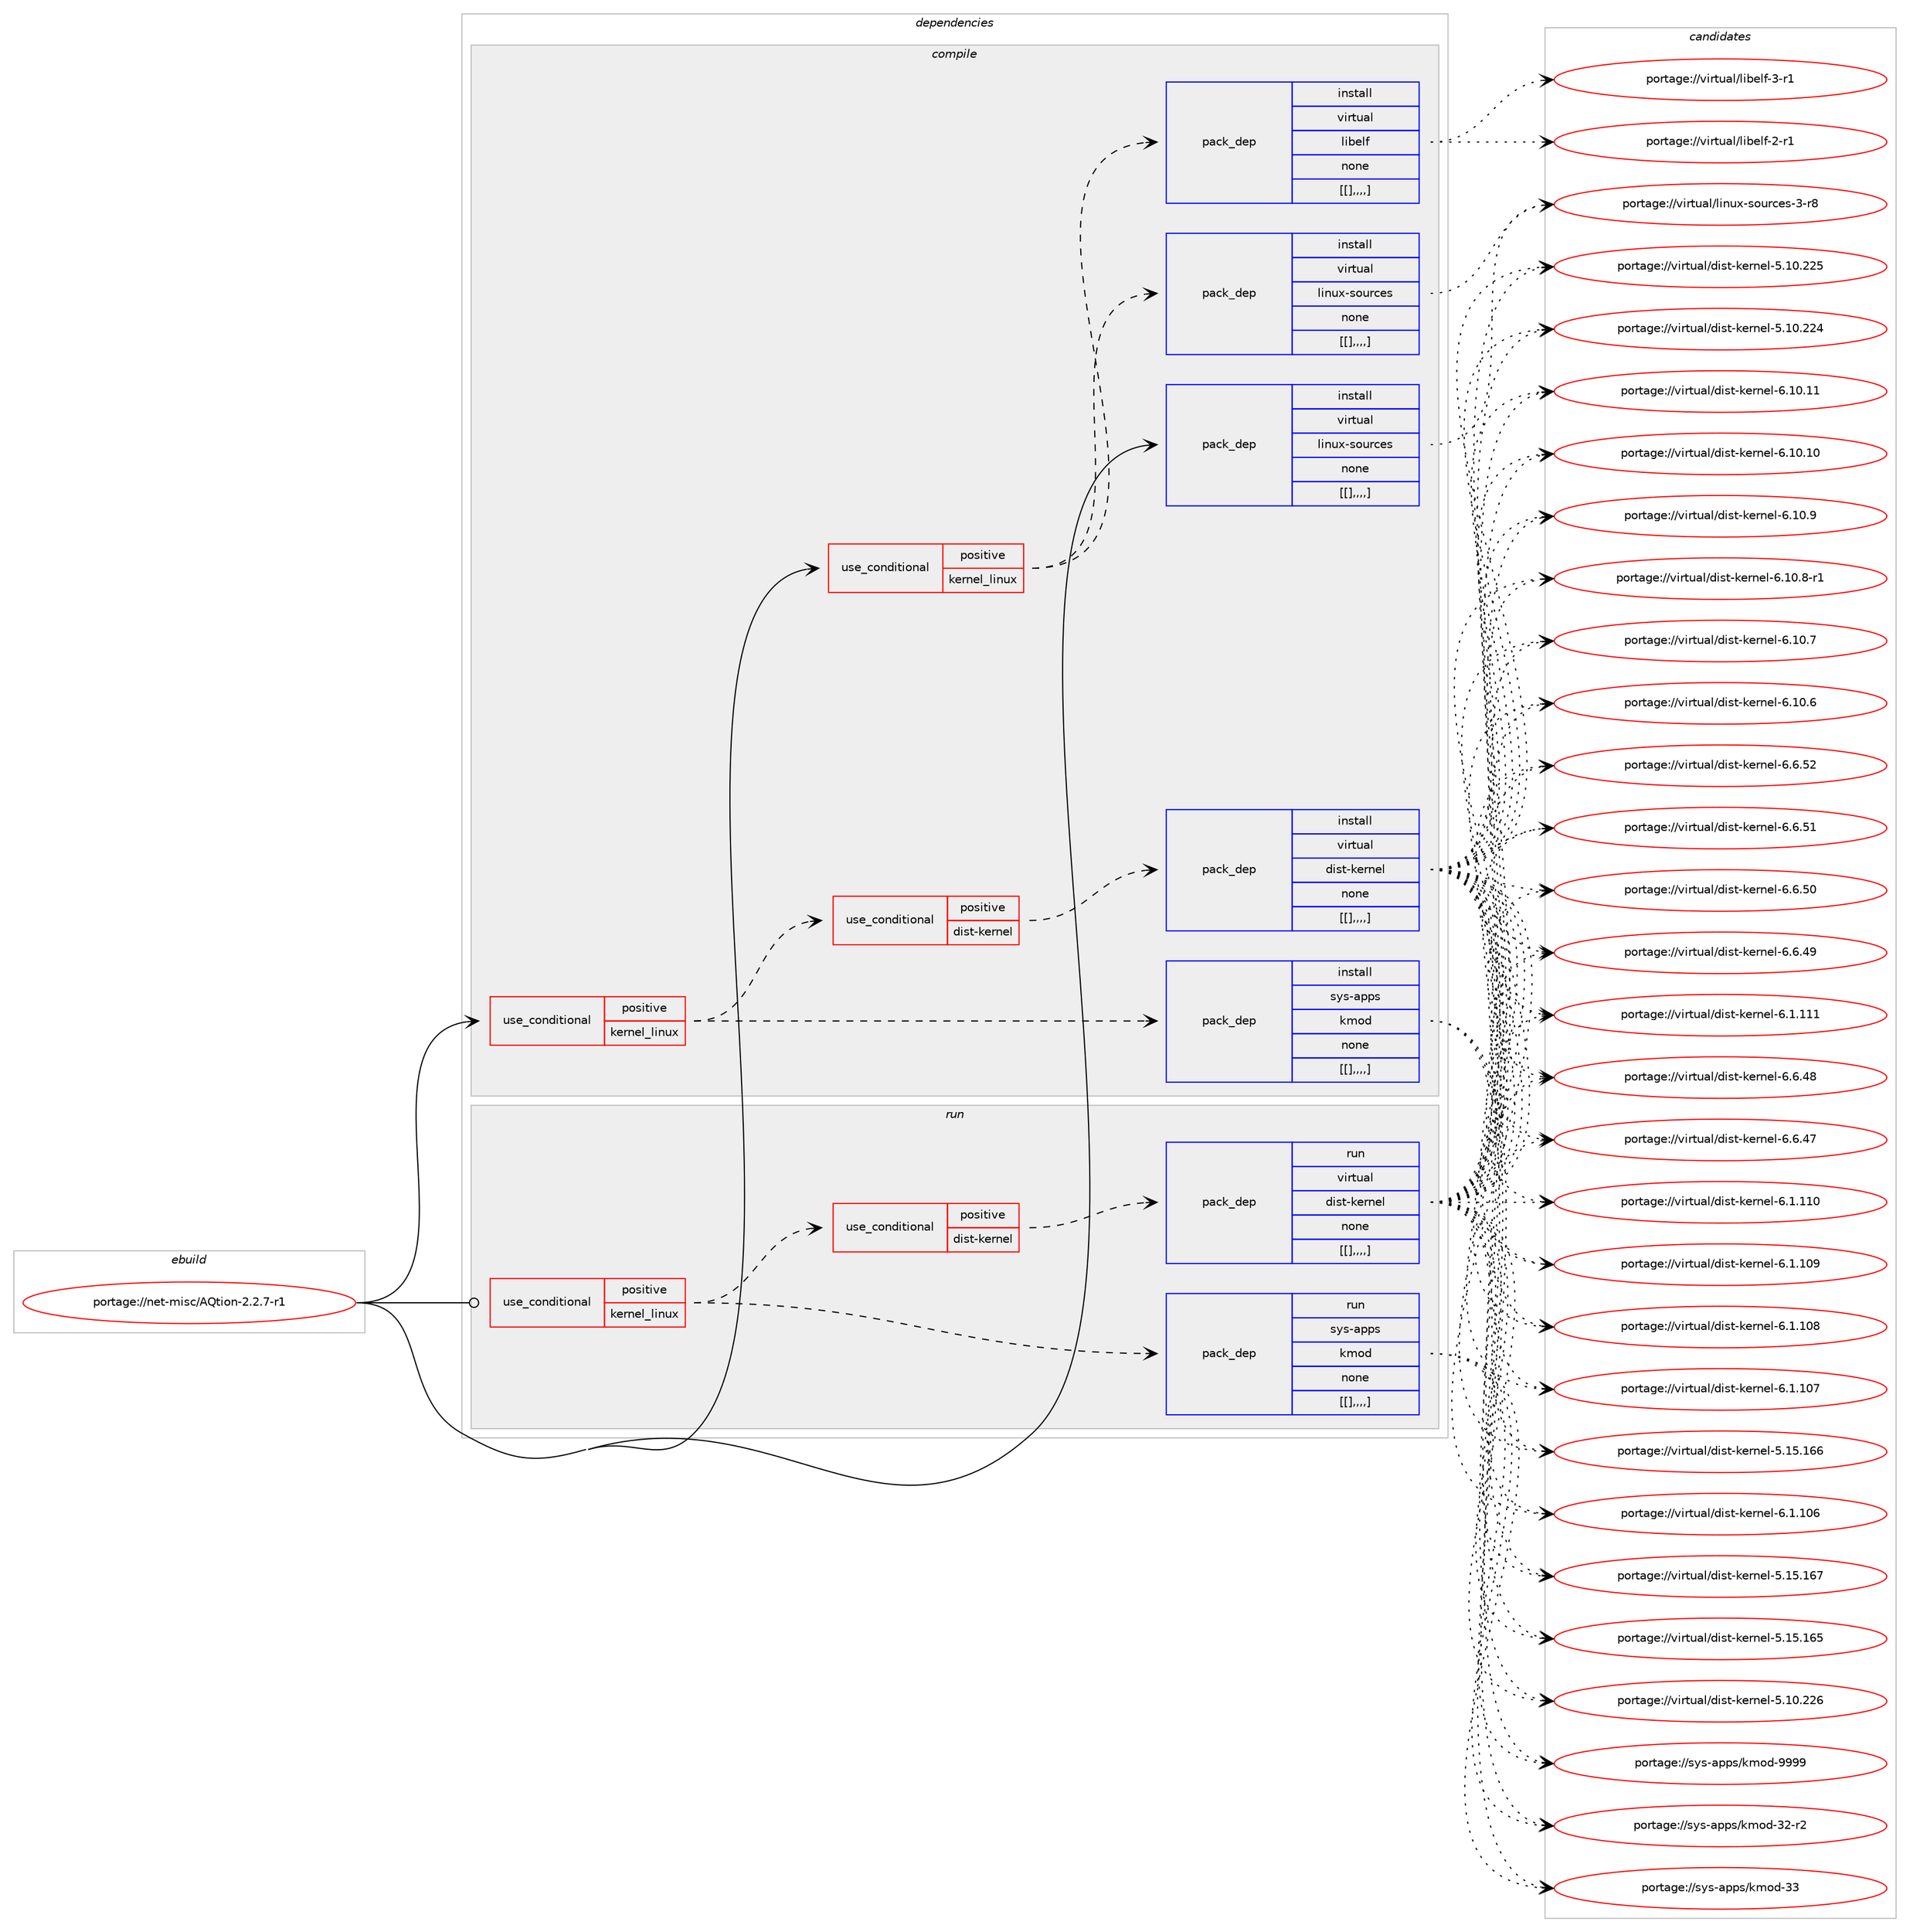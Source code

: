 digraph prolog {

# *************
# Graph options
# *************

newrank=true;
concentrate=true;
compound=true;
graph [rankdir=LR,fontname=Helvetica,fontsize=10,ranksep=1.5];#, ranksep=2.5, nodesep=0.2];
edge  [arrowhead=vee];
node  [fontname=Helvetica,fontsize=10];

# **********
# The ebuild
# **********

subgraph cluster_leftcol {
color=gray;
label=<<i>ebuild</i>>;
id [label="portage://net-misc/AQtion-2.2.7-r1", color=red, width=4, href="../net-misc/AQtion-2.2.7-r1.svg"];
}

# ****************
# The dependencies
# ****************

subgraph cluster_midcol {
color=gray;
label=<<i>dependencies</i>>;
subgraph cluster_compile {
fillcolor="#eeeeee";
style=filled;
label=<<i>compile</i>>;
subgraph cond99723 {
dependency376735 [label=<<TABLE BORDER="0" CELLBORDER="1" CELLSPACING="0" CELLPADDING="4"><TR><TD ROWSPAN="3" CELLPADDING="10">use_conditional</TD></TR><TR><TD>positive</TD></TR><TR><TD>kernel_linux</TD></TR></TABLE>>, shape=none, color=red];
subgraph pack274310 {
dependency376736 [label=<<TABLE BORDER="0" CELLBORDER="1" CELLSPACING="0" CELLPADDING="4" WIDTH="220"><TR><TD ROWSPAN="6" CELLPADDING="30">pack_dep</TD></TR><TR><TD WIDTH="110">install</TD></TR><TR><TD>sys-apps</TD></TR><TR><TD>kmod</TD></TR><TR><TD>none</TD></TR><TR><TD>[[],,,,]</TD></TR></TABLE>>, shape=none, color=blue];
}
dependency376735:e -> dependency376736:w [weight=20,style="dashed",arrowhead="vee"];
subgraph cond99724 {
dependency376737 [label=<<TABLE BORDER="0" CELLBORDER="1" CELLSPACING="0" CELLPADDING="4"><TR><TD ROWSPAN="3" CELLPADDING="10">use_conditional</TD></TR><TR><TD>positive</TD></TR><TR><TD>dist-kernel</TD></TR></TABLE>>, shape=none, color=red];
subgraph pack274311 {
dependency376738 [label=<<TABLE BORDER="0" CELLBORDER="1" CELLSPACING="0" CELLPADDING="4" WIDTH="220"><TR><TD ROWSPAN="6" CELLPADDING="30">pack_dep</TD></TR><TR><TD WIDTH="110">install</TD></TR><TR><TD>virtual</TD></TR><TR><TD>dist-kernel</TD></TR><TR><TD>none</TD></TR><TR><TD>[[],,,,]</TD></TR></TABLE>>, shape=none, color=blue];
}
dependency376737:e -> dependency376738:w [weight=20,style="dashed",arrowhead="vee"];
}
dependency376735:e -> dependency376737:w [weight=20,style="dashed",arrowhead="vee"];
}
id:e -> dependency376735:w [weight=20,style="solid",arrowhead="vee"];
subgraph cond99725 {
dependency376739 [label=<<TABLE BORDER="0" CELLBORDER="1" CELLSPACING="0" CELLPADDING="4"><TR><TD ROWSPAN="3" CELLPADDING="10">use_conditional</TD></TR><TR><TD>positive</TD></TR><TR><TD>kernel_linux</TD></TR></TABLE>>, shape=none, color=red];
subgraph pack274312 {
dependency376740 [label=<<TABLE BORDER="0" CELLBORDER="1" CELLSPACING="0" CELLPADDING="4" WIDTH="220"><TR><TD ROWSPAN="6" CELLPADDING="30">pack_dep</TD></TR><TR><TD WIDTH="110">install</TD></TR><TR><TD>virtual</TD></TR><TR><TD>linux-sources</TD></TR><TR><TD>none</TD></TR><TR><TD>[[],,,,]</TD></TR></TABLE>>, shape=none, color=blue];
}
dependency376739:e -> dependency376740:w [weight=20,style="dashed",arrowhead="vee"];
subgraph pack274313 {
dependency376741 [label=<<TABLE BORDER="0" CELLBORDER="1" CELLSPACING="0" CELLPADDING="4" WIDTH="220"><TR><TD ROWSPAN="6" CELLPADDING="30">pack_dep</TD></TR><TR><TD WIDTH="110">install</TD></TR><TR><TD>virtual</TD></TR><TR><TD>libelf</TD></TR><TR><TD>none</TD></TR><TR><TD>[[],,,,]</TD></TR></TABLE>>, shape=none, color=blue];
}
dependency376739:e -> dependency376741:w [weight=20,style="dashed",arrowhead="vee"];
}
id:e -> dependency376739:w [weight=20,style="solid",arrowhead="vee"];
subgraph pack274314 {
dependency376742 [label=<<TABLE BORDER="0" CELLBORDER="1" CELLSPACING="0" CELLPADDING="4" WIDTH="220"><TR><TD ROWSPAN="6" CELLPADDING="30">pack_dep</TD></TR><TR><TD WIDTH="110">install</TD></TR><TR><TD>virtual</TD></TR><TR><TD>linux-sources</TD></TR><TR><TD>none</TD></TR><TR><TD>[[],,,,]</TD></TR></TABLE>>, shape=none, color=blue];
}
id:e -> dependency376742:w [weight=20,style="solid",arrowhead="vee"];
}
subgraph cluster_compileandrun {
fillcolor="#eeeeee";
style=filled;
label=<<i>compile and run</i>>;
}
subgraph cluster_run {
fillcolor="#eeeeee";
style=filled;
label=<<i>run</i>>;
subgraph cond99726 {
dependency376743 [label=<<TABLE BORDER="0" CELLBORDER="1" CELLSPACING="0" CELLPADDING="4"><TR><TD ROWSPAN="3" CELLPADDING="10">use_conditional</TD></TR><TR><TD>positive</TD></TR><TR><TD>kernel_linux</TD></TR></TABLE>>, shape=none, color=red];
subgraph pack274315 {
dependency376744 [label=<<TABLE BORDER="0" CELLBORDER="1" CELLSPACING="0" CELLPADDING="4" WIDTH="220"><TR><TD ROWSPAN="6" CELLPADDING="30">pack_dep</TD></TR><TR><TD WIDTH="110">run</TD></TR><TR><TD>sys-apps</TD></TR><TR><TD>kmod</TD></TR><TR><TD>none</TD></TR><TR><TD>[[],,,,]</TD></TR></TABLE>>, shape=none, color=blue];
}
dependency376743:e -> dependency376744:w [weight=20,style="dashed",arrowhead="vee"];
subgraph cond99727 {
dependency376745 [label=<<TABLE BORDER="0" CELLBORDER="1" CELLSPACING="0" CELLPADDING="4"><TR><TD ROWSPAN="3" CELLPADDING="10">use_conditional</TD></TR><TR><TD>positive</TD></TR><TR><TD>dist-kernel</TD></TR></TABLE>>, shape=none, color=red];
subgraph pack274316 {
dependency376746 [label=<<TABLE BORDER="0" CELLBORDER="1" CELLSPACING="0" CELLPADDING="4" WIDTH="220"><TR><TD ROWSPAN="6" CELLPADDING="30">pack_dep</TD></TR><TR><TD WIDTH="110">run</TD></TR><TR><TD>virtual</TD></TR><TR><TD>dist-kernel</TD></TR><TR><TD>none</TD></TR><TR><TD>[[],,,,]</TD></TR></TABLE>>, shape=none, color=blue];
}
dependency376745:e -> dependency376746:w [weight=20,style="dashed",arrowhead="vee"];
}
dependency376743:e -> dependency376745:w [weight=20,style="dashed",arrowhead="vee"];
}
id:e -> dependency376743:w [weight=20,style="solid",arrowhead="odot"];
}
}

# **************
# The candidates
# **************

subgraph cluster_choices {
rank=same;
color=gray;
label=<<i>candidates</i>>;

subgraph choice274310 {
color=black;
nodesep=1;
choice1151211154597112112115471071091111004557575757 [label="portage://sys-apps/kmod-9999", color=red, width=4,href="../sys-apps/kmod-9999.svg"];
choice115121115459711211211547107109111100455151 [label="portage://sys-apps/kmod-33", color=red, width=4,href="../sys-apps/kmod-33.svg"];
choice1151211154597112112115471071091111004551504511450 [label="portage://sys-apps/kmod-32-r2", color=red, width=4,href="../sys-apps/kmod-32-r2.svg"];
dependency376736:e -> choice1151211154597112112115471071091111004557575757:w [style=dotted,weight="100"];
dependency376736:e -> choice115121115459711211211547107109111100455151:w [style=dotted,weight="100"];
dependency376736:e -> choice1151211154597112112115471071091111004551504511450:w [style=dotted,weight="100"];
}
subgraph choice274311 {
color=black;
nodesep=1;
choice1181051141161179710847100105115116451071011141101011084554464948464949 [label="portage://virtual/dist-kernel-6.10.11", color=red, width=4,href="../virtual/dist-kernel-6.10.11.svg"];
choice1181051141161179710847100105115116451071011141101011084554464948464948 [label="portage://virtual/dist-kernel-6.10.10", color=red, width=4,href="../virtual/dist-kernel-6.10.10.svg"];
choice11810511411611797108471001051151164510710111411010110845544649484657 [label="portage://virtual/dist-kernel-6.10.9", color=red, width=4,href="../virtual/dist-kernel-6.10.9.svg"];
choice118105114116117971084710010511511645107101114110101108455446494846564511449 [label="portage://virtual/dist-kernel-6.10.8-r1", color=red, width=4,href="../virtual/dist-kernel-6.10.8-r1.svg"];
choice11810511411611797108471001051151164510710111411010110845544649484655 [label="portage://virtual/dist-kernel-6.10.7", color=red, width=4,href="../virtual/dist-kernel-6.10.7.svg"];
choice11810511411611797108471001051151164510710111411010110845544649484654 [label="portage://virtual/dist-kernel-6.10.6", color=red, width=4,href="../virtual/dist-kernel-6.10.6.svg"];
choice11810511411611797108471001051151164510710111411010110845544654465350 [label="portage://virtual/dist-kernel-6.6.52", color=red, width=4,href="../virtual/dist-kernel-6.6.52.svg"];
choice11810511411611797108471001051151164510710111411010110845544654465349 [label="portage://virtual/dist-kernel-6.6.51", color=red, width=4,href="../virtual/dist-kernel-6.6.51.svg"];
choice11810511411611797108471001051151164510710111411010110845544654465348 [label="portage://virtual/dist-kernel-6.6.50", color=red, width=4,href="../virtual/dist-kernel-6.6.50.svg"];
choice11810511411611797108471001051151164510710111411010110845544654465257 [label="portage://virtual/dist-kernel-6.6.49", color=red, width=4,href="../virtual/dist-kernel-6.6.49.svg"];
choice11810511411611797108471001051151164510710111411010110845544654465256 [label="portage://virtual/dist-kernel-6.6.48", color=red, width=4,href="../virtual/dist-kernel-6.6.48.svg"];
choice11810511411611797108471001051151164510710111411010110845544654465255 [label="portage://virtual/dist-kernel-6.6.47", color=red, width=4,href="../virtual/dist-kernel-6.6.47.svg"];
choice1181051141161179710847100105115116451071011141101011084554464946494949 [label="portage://virtual/dist-kernel-6.1.111", color=red, width=4,href="../virtual/dist-kernel-6.1.111.svg"];
choice1181051141161179710847100105115116451071011141101011084554464946494948 [label="portage://virtual/dist-kernel-6.1.110", color=red, width=4,href="../virtual/dist-kernel-6.1.110.svg"];
choice1181051141161179710847100105115116451071011141101011084554464946494857 [label="portage://virtual/dist-kernel-6.1.109", color=red, width=4,href="../virtual/dist-kernel-6.1.109.svg"];
choice1181051141161179710847100105115116451071011141101011084554464946494856 [label="portage://virtual/dist-kernel-6.1.108", color=red, width=4,href="../virtual/dist-kernel-6.1.108.svg"];
choice1181051141161179710847100105115116451071011141101011084554464946494855 [label="portage://virtual/dist-kernel-6.1.107", color=red, width=4,href="../virtual/dist-kernel-6.1.107.svg"];
choice1181051141161179710847100105115116451071011141101011084554464946494854 [label="portage://virtual/dist-kernel-6.1.106", color=red, width=4,href="../virtual/dist-kernel-6.1.106.svg"];
choice118105114116117971084710010511511645107101114110101108455346495346495455 [label="portage://virtual/dist-kernel-5.15.167", color=red, width=4,href="../virtual/dist-kernel-5.15.167.svg"];
choice118105114116117971084710010511511645107101114110101108455346495346495454 [label="portage://virtual/dist-kernel-5.15.166", color=red, width=4,href="../virtual/dist-kernel-5.15.166.svg"];
choice118105114116117971084710010511511645107101114110101108455346495346495453 [label="portage://virtual/dist-kernel-5.15.165", color=red, width=4,href="../virtual/dist-kernel-5.15.165.svg"];
choice118105114116117971084710010511511645107101114110101108455346494846505054 [label="portage://virtual/dist-kernel-5.10.226", color=red, width=4,href="../virtual/dist-kernel-5.10.226.svg"];
choice118105114116117971084710010511511645107101114110101108455346494846505053 [label="portage://virtual/dist-kernel-5.10.225", color=red, width=4,href="../virtual/dist-kernel-5.10.225.svg"];
choice118105114116117971084710010511511645107101114110101108455346494846505052 [label="portage://virtual/dist-kernel-5.10.224", color=red, width=4,href="../virtual/dist-kernel-5.10.224.svg"];
dependency376738:e -> choice1181051141161179710847100105115116451071011141101011084554464948464949:w [style=dotted,weight="100"];
dependency376738:e -> choice1181051141161179710847100105115116451071011141101011084554464948464948:w [style=dotted,weight="100"];
dependency376738:e -> choice11810511411611797108471001051151164510710111411010110845544649484657:w [style=dotted,weight="100"];
dependency376738:e -> choice118105114116117971084710010511511645107101114110101108455446494846564511449:w [style=dotted,weight="100"];
dependency376738:e -> choice11810511411611797108471001051151164510710111411010110845544649484655:w [style=dotted,weight="100"];
dependency376738:e -> choice11810511411611797108471001051151164510710111411010110845544649484654:w [style=dotted,weight="100"];
dependency376738:e -> choice11810511411611797108471001051151164510710111411010110845544654465350:w [style=dotted,weight="100"];
dependency376738:e -> choice11810511411611797108471001051151164510710111411010110845544654465349:w [style=dotted,weight="100"];
dependency376738:e -> choice11810511411611797108471001051151164510710111411010110845544654465348:w [style=dotted,weight="100"];
dependency376738:e -> choice11810511411611797108471001051151164510710111411010110845544654465257:w [style=dotted,weight="100"];
dependency376738:e -> choice11810511411611797108471001051151164510710111411010110845544654465256:w [style=dotted,weight="100"];
dependency376738:e -> choice11810511411611797108471001051151164510710111411010110845544654465255:w [style=dotted,weight="100"];
dependency376738:e -> choice1181051141161179710847100105115116451071011141101011084554464946494949:w [style=dotted,weight="100"];
dependency376738:e -> choice1181051141161179710847100105115116451071011141101011084554464946494948:w [style=dotted,weight="100"];
dependency376738:e -> choice1181051141161179710847100105115116451071011141101011084554464946494857:w [style=dotted,weight="100"];
dependency376738:e -> choice1181051141161179710847100105115116451071011141101011084554464946494856:w [style=dotted,weight="100"];
dependency376738:e -> choice1181051141161179710847100105115116451071011141101011084554464946494855:w [style=dotted,weight="100"];
dependency376738:e -> choice1181051141161179710847100105115116451071011141101011084554464946494854:w [style=dotted,weight="100"];
dependency376738:e -> choice118105114116117971084710010511511645107101114110101108455346495346495455:w [style=dotted,weight="100"];
dependency376738:e -> choice118105114116117971084710010511511645107101114110101108455346495346495454:w [style=dotted,weight="100"];
dependency376738:e -> choice118105114116117971084710010511511645107101114110101108455346495346495453:w [style=dotted,weight="100"];
dependency376738:e -> choice118105114116117971084710010511511645107101114110101108455346494846505054:w [style=dotted,weight="100"];
dependency376738:e -> choice118105114116117971084710010511511645107101114110101108455346494846505053:w [style=dotted,weight="100"];
dependency376738:e -> choice118105114116117971084710010511511645107101114110101108455346494846505052:w [style=dotted,weight="100"];
}
subgraph choice274312 {
color=black;
nodesep=1;
choice1181051141161179710847108105110117120451151111171149910111545514511456 [label="portage://virtual/linux-sources-3-r8", color=red, width=4,href="../virtual/linux-sources-3-r8.svg"];
dependency376740:e -> choice1181051141161179710847108105110117120451151111171149910111545514511456:w [style=dotted,weight="100"];
}
subgraph choice274313 {
color=black;
nodesep=1;
choice11810511411611797108471081059810110810245514511449 [label="portage://virtual/libelf-3-r1", color=red, width=4,href="../virtual/libelf-3-r1.svg"];
choice11810511411611797108471081059810110810245504511449 [label="portage://virtual/libelf-2-r1", color=red, width=4,href="../virtual/libelf-2-r1.svg"];
dependency376741:e -> choice11810511411611797108471081059810110810245514511449:w [style=dotted,weight="100"];
dependency376741:e -> choice11810511411611797108471081059810110810245504511449:w [style=dotted,weight="100"];
}
subgraph choice274314 {
color=black;
nodesep=1;
choice1181051141161179710847108105110117120451151111171149910111545514511456 [label="portage://virtual/linux-sources-3-r8", color=red, width=4,href="../virtual/linux-sources-3-r8.svg"];
dependency376742:e -> choice1181051141161179710847108105110117120451151111171149910111545514511456:w [style=dotted,weight="100"];
}
subgraph choice274315 {
color=black;
nodesep=1;
choice1151211154597112112115471071091111004557575757 [label="portage://sys-apps/kmod-9999", color=red, width=4,href="../sys-apps/kmod-9999.svg"];
choice115121115459711211211547107109111100455151 [label="portage://sys-apps/kmod-33", color=red, width=4,href="../sys-apps/kmod-33.svg"];
choice1151211154597112112115471071091111004551504511450 [label="portage://sys-apps/kmod-32-r2", color=red, width=4,href="../sys-apps/kmod-32-r2.svg"];
dependency376744:e -> choice1151211154597112112115471071091111004557575757:w [style=dotted,weight="100"];
dependency376744:e -> choice115121115459711211211547107109111100455151:w [style=dotted,weight="100"];
dependency376744:e -> choice1151211154597112112115471071091111004551504511450:w [style=dotted,weight="100"];
}
subgraph choice274316 {
color=black;
nodesep=1;
choice1181051141161179710847100105115116451071011141101011084554464948464949 [label="portage://virtual/dist-kernel-6.10.11", color=red, width=4,href="../virtual/dist-kernel-6.10.11.svg"];
choice1181051141161179710847100105115116451071011141101011084554464948464948 [label="portage://virtual/dist-kernel-6.10.10", color=red, width=4,href="../virtual/dist-kernel-6.10.10.svg"];
choice11810511411611797108471001051151164510710111411010110845544649484657 [label="portage://virtual/dist-kernel-6.10.9", color=red, width=4,href="../virtual/dist-kernel-6.10.9.svg"];
choice118105114116117971084710010511511645107101114110101108455446494846564511449 [label="portage://virtual/dist-kernel-6.10.8-r1", color=red, width=4,href="../virtual/dist-kernel-6.10.8-r1.svg"];
choice11810511411611797108471001051151164510710111411010110845544649484655 [label="portage://virtual/dist-kernel-6.10.7", color=red, width=4,href="../virtual/dist-kernel-6.10.7.svg"];
choice11810511411611797108471001051151164510710111411010110845544649484654 [label="portage://virtual/dist-kernel-6.10.6", color=red, width=4,href="../virtual/dist-kernel-6.10.6.svg"];
choice11810511411611797108471001051151164510710111411010110845544654465350 [label="portage://virtual/dist-kernel-6.6.52", color=red, width=4,href="../virtual/dist-kernel-6.6.52.svg"];
choice11810511411611797108471001051151164510710111411010110845544654465349 [label="portage://virtual/dist-kernel-6.6.51", color=red, width=4,href="../virtual/dist-kernel-6.6.51.svg"];
choice11810511411611797108471001051151164510710111411010110845544654465348 [label="portage://virtual/dist-kernel-6.6.50", color=red, width=4,href="../virtual/dist-kernel-6.6.50.svg"];
choice11810511411611797108471001051151164510710111411010110845544654465257 [label="portage://virtual/dist-kernel-6.6.49", color=red, width=4,href="../virtual/dist-kernel-6.6.49.svg"];
choice11810511411611797108471001051151164510710111411010110845544654465256 [label="portage://virtual/dist-kernel-6.6.48", color=red, width=4,href="../virtual/dist-kernel-6.6.48.svg"];
choice11810511411611797108471001051151164510710111411010110845544654465255 [label="portage://virtual/dist-kernel-6.6.47", color=red, width=4,href="../virtual/dist-kernel-6.6.47.svg"];
choice1181051141161179710847100105115116451071011141101011084554464946494949 [label="portage://virtual/dist-kernel-6.1.111", color=red, width=4,href="../virtual/dist-kernel-6.1.111.svg"];
choice1181051141161179710847100105115116451071011141101011084554464946494948 [label="portage://virtual/dist-kernel-6.1.110", color=red, width=4,href="../virtual/dist-kernel-6.1.110.svg"];
choice1181051141161179710847100105115116451071011141101011084554464946494857 [label="portage://virtual/dist-kernel-6.1.109", color=red, width=4,href="../virtual/dist-kernel-6.1.109.svg"];
choice1181051141161179710847100105115116451071011141101011084554464946494856 [label="portage://virtual/dist-kernel-6.1.108", color=red, width=4,href="../virtual/dist-kernel-6.1.108.svg"];
choice1181051141161179710847100105115116451071011141101011084554464946494855 [label="portage://virtual/dist-kernel-6.1.107", color=red, width=4,href="../virtual/dist-kernel-6.1.107.svg"];
choice1181051141161179710847100105115116451071011141101011084554464946494854 [label="portage://virtual/dist-kernel-6.1.106", color=red, width=4,href="../virtual/dist-kernel-6.1.106.svg"];
choice118105114116117971084710010511511645107101114110101108455346495346495455 [label="portage://virtual/dist-kernel-5.15.167", color=red, width=4,href="../virtual/dist-kernel-5.15.167.svg"];
choice118105114116117971084710010511511645107101114110101108455346495346495454 [label="portage://virtual/dist-kernel-5.15.166", color=red, width=4,href="../virtual/dist-kernel-5.15.166.svg"];
choice118105114116117971084710010511511645107101114110101108455346495346495453 [label="portage://virtual/dist-kernel-5.15.165", color=red, width=4,href="../virtual/dist-kernel-5.15.165.svg"];
choice118105114116117971084710010511511645107101114110101108455346494846505054 [label="portage://virtual/dist-kernel-5.10.226", color=red, width=4,href="../virtual/dist-kernel-5.10.226.svg"];
choice118105114116117971084710010511511645107101114110101108455346494846505053 [label="portage://virtual/dist-kernel-5.10.225", color=red, width=4,href="../virtual/dist-kernel-5.10.225.svg"];
choice118105114116117971084710010511511645107101114110101108455346494846505052 [label="portage://virtual/dist-kernel-5.10.224", color=red, width=4,href="../virtual/dist-kernel-5.10.224.svg"];
dependency376746:e -> choice1181051141161179710847100105115116451071011141101011084554464948464949:w [style=dotted,weight="100"];
dependency376746:e -> choice1181051141161179710847100105115116451071011141101011084554464948464948:w [style=dotted,weight="100"];
dependency376746:e -> choice11810511411611797108471001051151164510710111411010110845544649484657:w [style=dotted,weight="100"];
dependency376746:e -> choice118105114116117971084710010511511645107101114110101108455446494846564511449:w [style=dotted,weight="100"];
dependency376746:e -> choice11810511411611797108471001051151164510710111411010110845544649484655:w [style=dotted,weight="100"];
dependency376746:e -> choice11810511411611797108471001051151164510710111411010110845544649484654:w [style=dotted,weight="100"];
dependency376746:e -> choice11810511411611797108471001051151164510710111411010110845544654465350:w [style=dotted,weight="100"];
dependency376746:e -> choice11810511411611797108471001051151164510710111411010110845544654465349:w [style=dotted,weight="100"];
dependency376746:e -> choice11810511411611797108471001051151164510710111411010110845544654465348:w [style=dotted,weight="100"];
dependency376746:e -> choice11810511411611797108471001051151164510710111411010110845544654465257:w [style=dotted,weight="100"];
dependency376746:e -> choice11810511411611797108471001051151164510710111411010110845544654465256:w [style=dotted,weight="100"];
dependency376746:e -> choice11810511411611797108471001051151164510710111411010110845544654465255:w [style=dotted,weight="100"];
dependency376746:e -> choice1181051141161179710847100105115116451071011141101011084554464946494949:w [style=dotted,weight="100"];
dependency376746:e -> choice1181051141161179710847100105115116451071011141101011084554464946494948:w [style=dotted,weight="100"];
dependency376746:e -> choice1181051141161179710847100105115116451071011141101011084554464946494857:w [style=dotted,weight="100"];
dependency376746:e -> choice1181051141161179710847100105115116451071011141101011084554464946494856:w [style=dotted,weight="100"];
dependency376746:e -> choice1181051141161179710847100105115116451071011141101011084554464946494855:w [style=dotted,weight="100"];
dependency376746:e -> choice1181051141161179710847100105115116451071011141101011084554464946494854:w [style=dotted,weight="100"];
dependency376746:e -> choice118105114116117971084710010511511645107101114110101108455346495346495455:w [style=dotted,weight="100"];
dependency376746:e -> choice118105114116117971084710010511511645107101114110101108455346495346495454:w [style=dotted,weight="100"];
dependency376746:e -> choice118105114116117971084710010511511645107101114110101108455346495346495453:w [style=dotted,weight="100"];
dependency376746:e -> choice118105114116117971084710010511511645107101114110101108455346494846505054:w [style=dotted,weight="100"];
dependency376746:e -> choice118105114116117971084710010511511645107101114110101108455346494846505053:w [style=dotted,weight="100"];
dependency376746:e -> choice118105114116117971084710010511511645107101114110101108455346494846505052:w [style=dotted,weight="100"];
}
}

}
